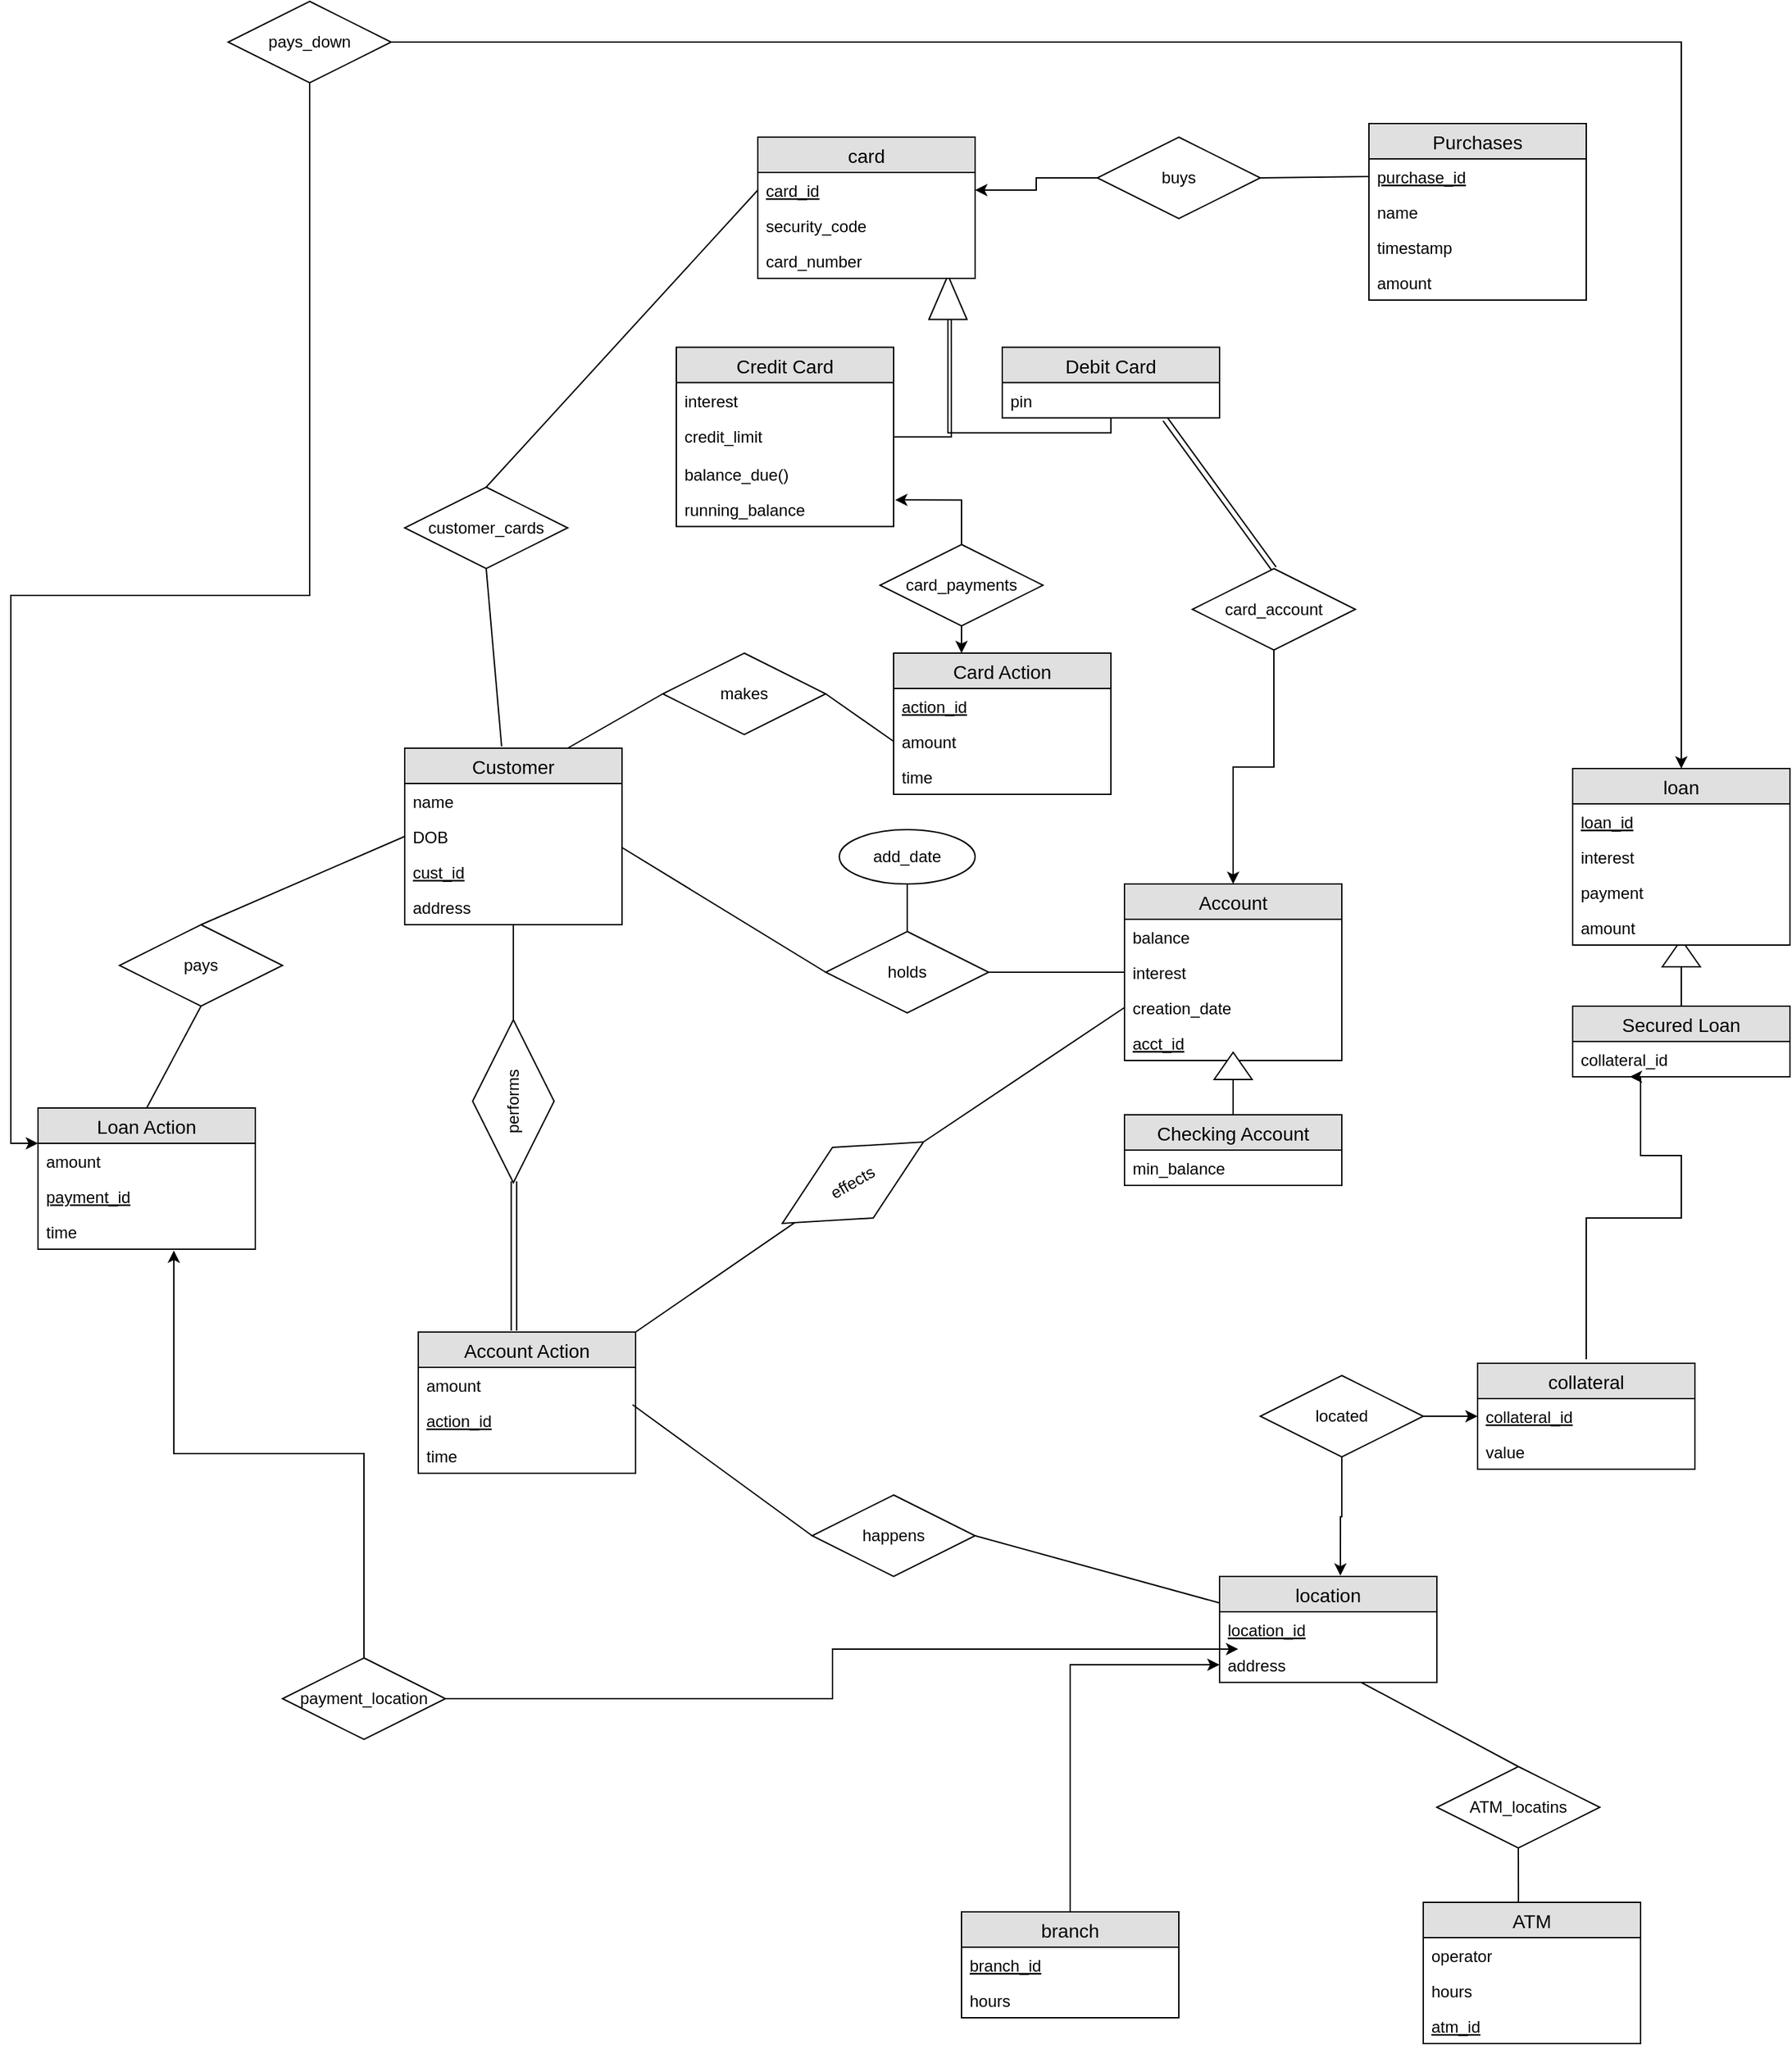 <mxfile version="12.9.1" type="device"><diagram id="ULP1GV55h6WaN9yrLXD4" name="Page-1"><mxGraphModel dx="1724" dy="2678" grid="1" gridSize="10" guides="1" tooltips="1" connect="1" arrows="1" fold="1" page="1" pageScale="1" pageWidth="1700" pageHeight="1700" math="0" shadow="0"><root><mxCell id="0"/><mxCell id="1" parent="0"/><mxCell id="tBGAs811UtVUooM4C4si-18" style="edgeStyle=orthogonalEdgeStyle;rounded=0;orthogonalLoop=1;jettySize=auto;html=1;entryX=0.718;entryY=0.588;entryDx=0;entryDy=0;entryPerimeter=0;" parent="1" source="tBGAs811UtVUooM4C4si-4" target="tBGAs811UtVUooM4C4si-17" edge="1"><mxGeometry relative="1" as="geometry"/></mxCell><mxCell id="tBGAs811UtVUooM4C4si-19" style="edgeStyle=orthogonalEdgeStyle;rounded=0;orthogonalLoop=1;jettySize=auto;html=1;entryX=0.5;entryY=0;entryDx=0;entryDy=0;" parent="1" source="tBGAs811UtVUooM4C4si-8" target="tBGAs811UtVUooM4C4si-17" edge="1"><mxGeometry relative="1" as="geometry"><Array as="points"><mxPoint x="970" y="-192.25"/><mxPoint x="970" y="-292.25"/></Array></mxGeometry></mxCell><mxCell id="WhyrXBfgQ5vfQ8hBfcUK-1" value="Customer" style="swimlane;fontStyle=0;childLayout=stackLayout;horizontal=1;startSize=26;fillColor=#e0e0e0;horizontalStack=0;resizeParent=1;resizeParentMax=0;resizeLast=0;collapsible=1;marginBottom=0;swimlaneFillColor=#ffffff;align=center;fontSize=14;" parent="1" vertex="1"><mxGeometry x="570" y="40" width="160" height="130" as="geometry"/></mxCell><mxCell id="WhyrXBfgQ5vfQ8hBfcUK-2" value="name" style="text;strokeColor=none;fillColor=none;spacingLeft=4;spacingRight=4;overflow=hidden;rotatable=0;points=[[0,0.5],[1,0.5]];portConstraint=eastwest;fontSize=12;" parent="WhyrXBfgQ5vfQ8hBfcUK-1" vertex="1"><mxGeometry y="26" width="160" height="26" as="geometry"/></mxCell><mxCell id="WhyrXBfgQ5vfQ8hBfcUK-3" value="DOB" style="text;strokeColor=none;fillColor=none;spacingLeft=4;spacingRight=4;overflow=hidden;rotatable=0;points=[[0,0.5],[1,0.5]];portConstraint=eastwest;fontSize=12;" parent="WhyrXBfgQ5vfQ8hBfcUK-1" vertex="1"><mxGeometry y="52" width="160" height="26" as="geometry"/></mxCell><mxCell id="WhyrXBfgQ5vfQ8hBfcUK-5" value="cust_id" style="text;strokeColor=none;fillColor=none;spacingLeft=4;spacingRight=4;overflow=hidden;rotatable=0;points=[[0,0.5],[1,0.5]];portConstraint=eastwest;fontSize=12;fontStyle=4" parent="WhyrXBfgQ5vfQ8hBfcUK-1" vertex="1"><mxGeometry y="78" width="160" height="26" as="geometry"/></mxCell><mxCell id="WhyrXBfgQ5vfQ8hBfcUK-4" value="address" style="text;strokeColor=none;fillColor=none;spacingLeft=4;spacingRight=4;overflow=hidden;rotatable=0;points=[[0,0.5],[1,0.5]];portConstraint=eastwest;fontSize=12;" parent="WhyrXBfgQ5vfQ8hBfcUK-1" vertex="1"><mxGeometry y="104" width="160" height="26" as="geometry"/></mxCell><mxCell id="WhyrXBfgQ5vfQ8hBfcUK-6" value="holds" style="shape=rhombus;perimeter=rhombusPerimeter;whiteSpace=wrap;html=1;align=center;" parent="1" vertex="1"><mxGeometry x="880" y="175" width="120" height="60" as="geometry"/></mxCell><mxCell id="WhyrXBfgQ5vfQ8hBfcUK-8" value="" style="endArrow=none;html=1;rounded=0;exitX=0.997;exitY=0.803;exitDx=0;exitDy=0;entryX=0;entryY=0.5;entryDx=0;entryDy=0;exitPerimeter=0;" parent="1" source="WhyrXBfgQ5vfQ8hBfcUK-3" target="WhyrXBfgQ5vfQ8hBfcUK-6" edge="1"><mxGeometry relative="1" as="geometry"><mxPoint x="660" y="205" as="sourcePoint"/><mxPoint x="720" y="320" as="targetPoint"/></mxGeometry></mxCell><mxCell id="WhyrXBfgQ5vfQ8hBfcUK-9" value="add_date" style="ellipse;whiteSpace=wrap;html=1;align=center;" parent="1" vertex="1"><mxGeometry x="890" y="100" width="100" height="40" as="geometry"/></mxCell><mxCell id="WhyrXBfgQ5vfQ8hBfcUK-10" value="" style="endArrow=none;html=1;rounded=0;exitX=0.5;exitY=0;exitDx=0;exitDy=0;entryX=0.5;entryY=1;entryDx=0;entryDy=0;" parent="1" source="WhyrXBfgQ5vfQ8hBfcUK-6" target="WhyrXBfgQ5vfQ8hBfcUK-9" edge="1"><mxGeometry relative="1" as="geometry"><mxPoint x="990" y="170" as="sourcePoint"/><mxPoint x="1150" y="170" as="targetPoint"/></mxGeometry></mxCell><mxCell id="WhyrXBfgQ5vfQ8hBfcUK-15" value="" style="endArrow=none;html=1;rounded=0;exitX=1;exitY=0.5;exitDx=0;exitDy=0;entryX=0;entryY=0.5;entryDx=0;entryDy=0;" parent="1" source="WhyrXBfgQ5vfQ8hBfcUK-6" target="WhyrXBfgQ5vfQ8hBfcUK-13" edge="1"><mxGeometry relative="1" as="geometry"><mxPoint x="980" y="260" as="sourcePoint"/><mxPoint x="1140" y="260" as="targetPoint"/></mxGeometry></mxCell><mxCell id="WhyrXBfgQ5vfQ8hBfcUK-11" value="Account" style="swimlane;fontStyle=0;childLayout=stackLayout;horizontal=1;startSize=26;fillColor=#e0e0e0;horizontalStack=0;resizeParent=1;resizeParentMax=0;resizeLast=0;collapsible=1;marginBottom=0;swimlaneFillColor=#ffffff;align=center;fontSize=14;" parent="1" vertex="1"><mxGeometry x="1100" y="140" width="160" height="130" as="geometry"/></mxCell><mxCell id="WhyrXBfgQ5vfQ8hBfcUK-12" value="balance" style="text;strokeColor=none;fillColor=none;spacingLeft=4;spacingRight=4;overflow=hidden;rotatable=0;points=[[0,0.5],[1,0.5]];portConstraint=eastwest;fontSize=12;" parent="WhyrXBfgQ5vfQ8hBfcUK-11" vertex="1"><mxGeometry y="26" width="160" height="26" as="geometry"/></mxCell><mxCell id="WhyrXBfgQ5vfQ8hBfcUK-13" value="interest" style="text;strokeColor=none;fillColor=none;spacingLeft=4;spacingRight=4;overflow=hidden;rotatable=0;points=[[0,0.5],[1,0.5]];portConstraint=eastwest;fontSize=12;" parent="WhyrXBfgQ5vfQ8hBfcUK-11" vertex="1"><mxGeometry y="52" width="160" height="26" as="geometry"/></mxCell><mxCell id="WhyrXBfgQ5vfQ8hBfcUK-16" value="creation_date" style="text;strokeColor=none;fillColor=none;spacingLeft=4;spacingRight=4;overflow=hidden;rotatable=0;points=[[0,0.5],[1,0.5]];portConstraint=eastwest;fontSize=12;" parent="WhyrXBfgQ5vfQ8hBfcUK-11" vertex="1"><mxGeometry y="78" width="160" height="26" as="geometry"/></mxCell><mxCell id="WhyrXBfgQ5vfQ8hBfcUK-14" value="acct_id" style="text;strokeColor=none;fillColor=none;spacingLeft=4;spacingRight=4;overflow=hidden;rotatable=0;points=[[0,0.5],[1,0.5]];portConstraint=eastwest;fontSize=12;fontStyle=4" parent="WhyrXBfgQ5vfQ8hBfcUK-11" vertex="1"><mxGeometry y="104" width="160" height="26" as="geometry"/></mxCell><mxCell id="WhyrXBfgQ5vfQ8hBfcUK-18" value="Checking Account" style="swimlane;fontStyle=0;childLayout=stackLayout;horizontal=1;startSize=26;fillColor=#e0e0e0;horizontalStack=0;resizeParent=1;resizeParentMax=0;resizeLast=0;collapsible=1;marginBottom=0;swimlaneFillColor=#ffffff;align=center;fontSize=14;" parent="1" vertex="1"><mxGeometry x="1100" y="310" width="160" height="52" as="geometry"/></mxCell><mxCell id="WhyrXBfgQ5vfQ8hBfcUK-19" value="min_balance" style="text;strokeColor=none;fillColor=none;spacingLeft=4;spacingRight=4;overflow=hidden;rotatable=0;points=[[0,0.5],[1,0.5]];portConstraint=eastwest;fontSize=12;" parent="WhyrXBfgQ5vfQ8hBfcUK-18" vertex="1"><mxGeometry y="26" width="160" height="26" as="geometry"/></mxCell><mxCell id="WhyrXBfgQ5vfQ8hBfcUK-22" value="" style="endArrow=none;html=1;rounded=0;exitX=0.5;exitY=0;exitDx=0;exitDy=0;entryX=0.501;entryY=0.975;entryDx=0;entryDy=0;entryPerimeter=0;" parent="1" source="WhyrXBfgQ5vfQ8hBfcUK-23" target="WhyrXBfgQ5vfQ8hBfcUK-14" edge="1"><mxGeometry relative="1" as="geometry"><mxPoint x="1170" y="290" as="sourcePoint"/><mxPoint x="1330" y="290" as="targetPoint"/></mxGeometry></mxCell><mxCell id="WhyrXBfgQ5vfQ8hBfcUK-24" value="" style="endArrow=none;html=1;rounded=0;exitX=0.5;exitY=0;exitDx=0;exitDy=0;entryX=1;entryY=0.5;entryDx=0;entryDy=0;" parent="1" source="WhyrXBfgQ5vfQ8hBfcUK-18" target="WhyrXBfgQ5vfQ8hBfcUK-23" edge="1"><mxGeometry relative="1" as="geometry"><mxPoint x="1180" y="310" as="sourcePoint"/><mxPoint x="1180.16" y="269.35" as="targetPoint"/></mxGeometry></mxCell><mxCell id="WhyrXBfgQ5vfQ8hBfcUK-23" value="" style="triangle;whiteSpace=wrap;html=1;rotation=-90;" parent="1" vertex="1"><mxGeometry x="1170" y="260" width="20" height="28" as="geometry"/></mxCell><mxCell id="WhyrXBfgQ5vfQ8hBfcUK-27" value="performs" style="shape=rhombus;perimeter=rhombusPerimeter;whiteSpace=wrap;html=1;align=center;rotation=-90;" parent="1" vertex="1"><mxGeometry x="590" y="270" width="120" height="60" as="geometry"/></mxCell><mxCell id="WhyrXBfgQ5vfQ8hBfcUK-28" value="" style="endArrow=none;html=1;rounded=0;exitX=1;exitY=0.5;exitDx=0;exitDy=0;" parent="1" source="WhyrXBfgQ5vfQ8hBfcUK-27" target="WhyrXBfgQ5vfQ8hBfcUK-4" edge="1"><mxGeometry relative="1" as="geometry"><mxPoint x="680" y="220" as="sourcePoint"/><mxPoint x="840" y="220" as="targetPoint"/></mxGeometry></mxCell><mxCell id="WhyrXBfgQ5vfQ8hBfcUK-29" value="" style="shape=link;html=1;" parent="1" edge="1"><mxGeometry width="50" height="50" relative="1" as="geometry"><mxPoint x="650.41" y="469" as="sourcePoint"/><mxPoint x="650.41" y="359" as="targetPoint"/><Array as="points"><mxPoint x="650.41" y="409"/></Array></mxGeometry></mxCell><mxCell id="WhyrXBfgQ5vfQ8hBfcUK-30" value="Account Action" style="swimlane;fontStyle=0;childLayout=stackLayout;horizontal=1;startSize=26;fillColor=#e0e0e0;horizontalStack=0;resizeParent=1;resizeParentMax=0;resizeLast=0;collapsible=1;marginBottom=0;swimlaneFillColor=#ffffff;align=center;fontSize=14;" parent="1" vertex="1"><mxGeometry x="580" y="470" width="160" height="104" as="geometry"/></mxCell><mxCell id="WhyrXBfgQ5vfQ8hBfcUK-31" value="amount" style="text;strokeColor=none;fillColor=none;spacingLeft=4;spacingRight=4;overflow=hidden;rotatable=0;points=[[0,0.5],[1,0.5]];portConstraint=eastwest;fontSize=12;" parent="WhyrXBfgQ5vfQ8hBfcUK-30" vertex="1"><mxGeometry y="26" width="160" height="26" as="geometry"/></mxCell><mxCell id="WhyrXBfgQ5vfQ8hBfcUK-32" value="action_id" style="text;strokeColor=none;fillColor=none;spacingLeft=4;spacingRight=4;overflow=hidden;rotatable=0;points=[[0,0.5],[1,0.5]];portConstraint=eastwest;fontSize=12;fontStyle=4" parent="WhyrXBfgQ5vfQ8hBfcUK-30" vertex="1"><mxGeometry y="52" width="160" height="26" as="geometry"/></mxCell><mxCell id="WhyrXBfgQ5vfQ8hBfcUK-33" value="time" style="text;strokeColor=none;fillColor=none;spacingLeft=4;spacingRight=4;overflow=hidden;rotatable=0;points=[[0,0.5],[1,0.5]];portConstraint=eastwest;fontSize=12;" parent="WhyrXBfgQ5vfQ8hBfcUK-30" vertex="1"><mxGeometry y="78" width="160" height="26" as="geometry"/></mxCell><mxCell id="WhyrXBfgQ5vfQ8hBfcUK-35" value="effects" style="shape=rhombus;perimeter=rhombusPerimeter;whiteSpace=wrap;html=1;align=center;rotation=-30;" parent="1" vertex="1"><mxGeometry x="840" y="330" width="120" height="60" as="geometry"/></mxCell><mxCell id="WhyrXBfgQ5vfQ8hBfcUK-37" value="" style="endArrow=none;html=1;rounded=0;exitX=1;exitY=0;exitDx=0;exitDy=0;" parent="1" source="WhyrXBfgQ5vfQ8hBfcUK-30" target="WhyrXBfgQ5vfQ8hBfcUK-35" edge="1"><mxGeometry relative="1" as="geometry"><mxPoint x="780" y="440" as="sourcePoint"/><mxPoint x="940" y="440" as="targetPoint"/></mxGeometry></mxCell><mxCell id="WhyrXBfgQ5vfQ8hBfcUK-38" value="" style="endArrow=none;html=1;rounded=0;entryX=0;entryY=0.5;entryDx=0;entryDy=0;exitX=1;exitY=0.5;exitDx=0;exitDy=0;" parent="1" source="WhyrXBfgQ5vfQ8hBfcUK-35" target="WhyrXBfgQ5vfQ8hBfcUK-16" edge="1"><mxGeometry relative="1" as="geometry"><mxPoint x="900" y="470" as="sourcePoint"/><mxPoint x="1060" y="470" as="targetPoint"/></mxGeometry></mxCell><mxCell id="WhyrXBfgQ5vfQ8hBfcUK-45" value="" style="triangle;whiteSpace=wrap;html=1;rotation=-90;" parent="1" vertex="1"><mxGeometry x="1500" y="177" width="20" height="28" as="geometry"/></mxCell><mxCell id="WhyrXBfgQ5vfQ8hBfcUK-43" value="Secured Loan" style="swimlane;fontStyle=0;childLayout=stackLayout;horizontal=1;startSize=26;fillColor=#e0e0e0;horizontalStack=0;resizeParent=1;resizeParentMax=0;resizeLast=0;collapsible=1;marginBottom=0;swimlaneFillColor=#ffffff;align=center;fontSize=14;" parent="1" vertex="1"><mxGeometry x="1430" y="230" width="160" height="52" as="geometry"/></mxCell><mxCell id="WhyrXBfgQ5vfQ8hBfcUK-44" value="collateral_id" style="text;strokeColor=none;fillColor=none;spacingLeft=4;spacingRight=4;overflow=hidden;rotatable=0;points=[[0,0.5],[1,0.5]];portConstraint=eastwest;fontSize=12;" parent="WhyrXBfgQ5vfQ8hBfcUK-43" vertex="1"><mxGeometry y="26" width="160" height="26" as="geometry"/></mxCell><mxCell id="WhyrXBfgQ5vfQ8hBfcUK-46" value="" style="endArrow=none;html=1;rounded=0;entryX=0;entryY=0.5;entryDx=0;entryDy=0;exitX=0.5;exitY=0;exitDx=0;exitDy=0;" parent="1" source="WhyrXBfgQ5vfQ8hBfcUK-43" target="WhyrXBfgQ5vfQ8hBfcUK-45" edge="1"><mxGeometry relative="1" as="geometry"><mxPoint x="1620" y="220" as="sourcePoint"/><mxPoint x="1780" y="220" as="targetPoint"/></mxGeometry></mxCell><mxCell id="WhyrXBfgQ5vfQ8hBfcUK-57" style="edgeStyle=orthogonalEdgeStyle;rounded=0;orthogonalLoop=1;jettySize=auto;html=1;entryX=0.263;entryY=1;entryDx=0;entryDy=0;entryPerimeter=0;" parent="1" target="WhyrXBfgQ5vfQ8hBfcUK-44" edge="1"><mxGeometry relative="1" as="geometry"><mxPoint x="1440" y="490" as="sourcePoint"/><mxPoint x="1490" y="310" as="targetPoint"/><Array as="points"><mxPoint x="1440" y="386"/><mxPoint x="1510" y="386"/><mxPoint x="1510" y="340"/><mxPoint x="1480" y="340"/><mxPoint x="1480" y="282"/></Array></mxGeometry></mxCell><mxCell id="WhyrXBfgQ5vfQ8hBfcUK-49" value="collateral" style="swimlane;fontStyle=0;childLayout=stackLayout;horizontal=1;startSize=26;fillColor=#e0e0e0;horizontalStack=0;resizeParent=1;resizeParentMax=0;resizeLast=0;collapsible=1;marginBottom=0;swimlaneFillColor=#ffffff;align=center;fontSize=14;" parent="1" vertex="1"><mxGeometry x="1360" y="493" width="160" height="78" as="geometry"/></mxCell><mxCell id="WhyrXBfgQ5vfQ8hBfcUK-50" value="collateral_id" style="text;strokeColor=none;fillColor=none;spacingLeft=4;spacingRight=4;overflow=hidden;rotatable=0;points=[[0,0.5],[1,0.5]];portConstraint=eastwest;fontSize=12;fontStyle=4" parent="WhyrXBfgQ5vfQ8hBfcUK-49" vertex="1"><mxGeometry y="26" width="160" height="26" as="geometry"/></mxCell><mxCell id="WhyrXBfgQ5vfQ8hBfcUK-51" value="value" style="text;strokeColor=none;fillColor=none;spacingLeft=4;spacingRight=4;overflow=hidden;rotatable=0;points=[[0,0.5],[1,0.5]];portConstraint=eastwest;fontSize=12;" parent="WhyrXBfgQ5vfQ8hBfcUK-49" vertex="1"><mxGeometry y="52" width="160" height="26" as="geometry"/></mxCell><mxCell id="WhyrXBfgQ5vfQ8hBfcUK-64" style="edgeStyle=orthogonalEdgeStyle;rounded=0;orthogonalLoop=1;jettySize=auto;html=1;entryX=0;entryY=0.5;entryDx=0;entryDy=0;" parent="1" source="WhyrXBfgQ5vfQ8hBfcUK-62" target="WhyrXBfgQ5vfQ8hBfcUK-50" edge="1"><mxGeometry relative="1" as="geometry"/></mxCell><mxCell id="WhyrXBfgQ5vfQ8hBfcUK-72" style="edgeStyle=orthogonalEdgeStyle;rounded=0;orthogonalLoop=1;jettySize=auto;html=1;entryX=0.556;entryY=-0.008;entryDx=0;entryDy=0;entryPerimeter=0;" parent="1" source="WhyrXBfgQ5vfQ8hBfcUK-62" target="WhyrXBfgQ5vfQ8hBfcUK-58" edge="1"><mxGeometry relative="1" as="geometry"/></mxCell><mxCell id="WhyrXBfgQ5vfQ8hBfcUK-62" value="located" style="shape=rhombus;perimeter=rhombusPerimeter;whiteSpace=wrap;html=1;align=center;" parent="1" vertex="1"><mxGeometry x="1200" y="502" width="120" height="60" as="geometry"/></mxCell><mxCell id="WhyrXBfgQ5vfQ8hBfcUK-39" value="loan" style="swimlane;fontStyle=0;childLayout=stackLayout;horizontal=1;startSize=26;fillColor=#e0e0e0;horizontalStack=0;resizeParent=1;resizeParentMax=0;resizeLast=0;collapsible=1;marginBottom=0;swimlaneFillColor=#ffffff;align=center;fontSize=14;" parent="1" vertex="1"><mxGeometry x="1430" y="55" width="160" height="130" as="geometry"/></mxCell><mxCell id="WhyrXBfgQ5vfQ8hBfcUK-40" value="loan_id" style="text;strokeColor=none;fillColor=none;spacingLeft=4;spacingRight=4;overflow=hidden;rotatable=0;points=[[0,0.5],[1,0.5]];portConstraint=eastwest;fontSize=12;fontStyle=4" parent="WhyrXBfgQ5vfQ8hBfcUK-39" vertex="1"><mxGeometry y="26" width="160" height="26" as="geometry"/></mxCell><mxCell id="WhyrXBfgQ5vfQ8hBfcUK-41" value="interest" style="text;strokeColor=none;fillColor=none;spacingLeft=4;spacingRight=4;overflow=hidden;rotatable=0;points=[[0,0.5],[1,0.5]];portConstraint=eastwest;fontSize=12;" parent="WhyrXBfgQ5vfQ8hBfcUK-39" vertex="1"><mxGeometry y="52" width="160" height="26" as="geometry"/></mxCell><mxCell id="WhyrXBfgQ5vfQ8hBfcUK-48" value="payment" style="text;strokeColor=none;fillColor=none;spacingLeft=4;spacingRight=4;overflow=hidden;rotatable=0;points=[[0,0.5],[1,0.5]];portConstraint=eastwest;fontSize=12;" parent="WhyrXBfgQ5vfQ8hBfcUK-39" vertex="1"><mxGeometry y="78" width="160" height="26" as="geometry"/></mxCell><mxCell id="WhyrXBfgQ5vfQ8hBfcUK-42" value="amount" style="text;strokeColor=none;fillColor=none;spacingLeft=4;spacingRight=4;overflow=hidden;rotatable=0;points=[[0,0.5],[1,0.5]];portConstraint=eastwest;fontSize=12;" parent="WhyrXBfgQ5vfQ8hBfcUK-39" vertex="1"><mxGeometry y="104" width="160" height="26" as="geometry"/></mxCell><mxCell id="WhyrXBfgQ5vfQ8hBfcUK-69" value="ATM_locatins" style="shape=rhombus;perimeter=rhombusPerimeter;whiteSpace=wrap;html=1;align=center;" parent="1" vertex="1"><mxGeometry x="1330" y="790" width="120" height="60" as="geometry"/></mxCell><mxCell id="WhyrXBfgQ5vfQ8hBfcUK-70" value="" style="endArrow=none;html=1;rounded=0;exitX=0.5;exitY=0;exitDx=0;exitDy=0;" parent="1" source="WhyrXBfgQ5vfQ8hBfcUK-69" target="WhyrXBfgQ5vfQ8hBfcUK-60" edge="1"><mxGeometry relative="1" as="geometry"><mxPoint x="1340" y="784" as="sourcePoint"/><mxPoint x="1500" y="784" as="targetPoint"/></mxGeometry></mxCell><mxCell id="WhyrXBfgQ5vfQ8hBfcUK-71" value="" style="endArrow=none;html=1;rounded=0;exitX=0.5;exitY=1;exitDx=0;exitDy=0;entryX=0.438;entryY=0;entryDx=0;entryDy=0;entryPerimeter=0;" parent="1" source="WhyrXBfgQ5vfQ8hBfcUK-69" target="WhyrXBfgQ5vfQ8hBfcUK-65" edge="1"><mxGeometry relative="1" as="geometry"><mxPoint x="1080" y="860" as="sourcePoint"/><mxPoint x="1240" y="860" as="targetPoint"/></mxGeometry></mxCell><mxCell id="WhyrXBfgQ5vfQ8hBfcUK-58" value="location" style="swimlane;fontStyle=0;childLayout=stackLayout;horizontal=1;startSize=26;fillColor=#e0e0e0;horizontalStack=0;resizeParent=1;resizeParentMax=0;resizeLast=0;collapsible=1;marginBottom=0;swimlaneFillColor=#ffffff;align=center;fontSize=14;" parent="1" vertex="1"><mxGeometry x="1170" y="650" width="160" height="78" as="geometry"/></mxCell><mxCell id="WhyrXBfgQ5vfQ8hBfcUK-59" value="location_id" style="text;strokeColor=none;fillColor=none;spacingLeft=4;spacingRight=4;overflow=hidden;rotatable=0;points=[[0,0.5],[1,0.5]];portConstraint=eastwest;fontSize=12;fontStyle=4" parent="WhyrXBfgQ5vfQ8hBfcUK-58" vertex="1"><mxGeometry y="26" width="160" height="26" as="geometry"/></mxCell><mxCell id="WhyrXBfgQ5vfQ8hBfcUK-60" value="address" style="text;strokeColor=none;fillColor=none;spacingLeft=4;spacingRight=4;overflow=hidden;rotatable=0;points=[[0,0.5],[1,0.5]];portConstraint=eastwest;fontSize=12;" parent="WhyrXBfgQ5vfQ8hBfcUK-58" vertex="1"><mxGeometry y="52" width="160" height="26" as="geometry"/></mxCell><mxCell id="WhyrXBfgQ5vfQ8hBfcUK-73" value="branch" style="swimlane;fontStyle=0;childLayout=stackLayout;horizontal=1;startSize=26;fillColor=#e0e0e0;horizontalStack=0;resizeParent=1;resizeParentMax=0;resizeLast=0;collapsible=1;marginBottom=0;swimlaneFillColor=#ffffff;align=center;fontSize=14;" parent="1" vertex="1"><mxGeometry x="980" y="897" width="160" height="78" as="geometry"/></mxCell><mxCell id="WhyrXBfgQ5vfQ8hBfcUK-74" value="branch_id" style="text;strokeColor=none;fillColor=none;spacingLeft=4;spacingRight=4;overflow=hidden;rotatable=0;points=[[0,0.5],[1,0.5]];portConstraint=eastwest;fontSize=12;fontStyle=4" parent="WhyrXBfgQ5vfQ8hBfcUK-73" vertex="1"><mxGeometry y="26" width="160" height="26" as="geometry"/></mxCell><mxCell id="WhyrXBfgQ5vfQ8hBfcUK-75" value="hours" style="text;strokeColor=none;fillColor=none;spacingLeft=4;spacingRight=4;overflow=hidden;rotatable=0;points=[[0,0.5],[1,0.5]];portConstraint=eastwest;fontSize=12;" parent="WhyrXBfgQ5vfQ8hBfcUK-73" vertex="1"><mxGeometry y="52" width="160" height="26" as="geometry"/></mxCell><mxCell id="WhyrXBfgQ5vfQ8hBfcUK-65" value="ATM" style="swimlane;fontStyle=0;childLayout=stackLayout;horizontal=1;startSize=26;fillColor=#e0e0e0;horizontalStack=0;resizeParent=1;resizeParentMax=0;resizeLast=0;collapsible=1;marginBottom=0;swimlaneFillColor=#ffffff;align=center;fontSize=14;" parent="1" vertex="1"><mxGeometry x="1320" y="890" width="160" height="104" as="geometry"/></mxCell><mxCell id="WhyrXBfgQ5vfQ8hBfcUK-66" value="operator" style="text;strokeColor=none;fillColor=none;spacingLeft=4;spacingRight=4;overflow=hidden;rotatable=0;points=[[0,0.5],[1,0.5]];portConstraint=eastwest;fontSize=12;" parent="WhyrXBfgQ5vfQ8hBfcUK-65" vertex="1"><mxGeometry y="26" width="160" height="26" as="geometry"/></mxCell><mxCell id="WhyrXBfgQ5vfQ8hBfcUK-67" value="hours" style="text;strokeColor=none;fillColor=none;spacingLeft=4;spacingRight=4;overflow=hidden;rotatable=0;points=[[0,0.5],[1,0.5]];portConstraint=eastwest;fontSize=12;" parent="WhyrXBfgQ5vfQ8hBfcUK-65" vertex="1"><mxGeometry y="52" width="160" height="26" as="geometry"/></mxCell><mxCell id="WhyrXBfgQ5vfQ8hBfcUK-68" value="atm_id" style="text;strokeColor=none;fillColor=none;spacingLeft=4;spacingRight=4;overflow=hidden;rotatable=0;points=[[0,0.5],[1,0.5]];portConstraint=eastwest;fontSize=12;fontStyle=4" parent="WhyrXBfgQ5vfQ8hBfcUK-65" vertex="1"><mxGeometry y="78" width="160" height="26" as="geometry"/></mxCell><mxCell id="WhyrXBfgQ5vfQ8hBfcUK-78" style="edgeStyle=orthogonalEdgeStyle;rounded=0;orthogonalLoop=1;jettySize=auto;html=1;exitX=0.5;exitY=0;exitDx=0;exitDy=0;" parent="1" source="WhyrXBfgQ5vfQ8hBfcUK-73" target="WhyrXBfgQ5vfQ8hBfcUK-60" edge="1"><mxGeometry relative="1" as="geometry"><mxPoint x="1140" y="790" as="sourcePoint"/></mxGeometry></mxCell><mxCell id="WhyrXBfgQ5vfQ8hBfcUK-80" value="happens" style="shape=rhombus;perimeter=rhombusPerimeter;whiteSpace=wrap;html=1;align=center;" parent="1" vertex="1"><mxGeometry x="870" y="590" width="120" height="60" as="geometry"/></mxCell><mxCell id="WhyrXBfgQ5vfQ8hBfcUK-81" value="" style="endArrow=none;html=1;rounded=0;exitX=0.986;exitY=0.057;exitDx=0;exitDy=0;exitPerimeter=0;entryX=0;entryY=0.5;entryDx=0;entryDy=0;" parent="1" source="WhyrXBfgQ5vfQ8hBfcUK-32" target="WhyrXBfgQ5vfQ8hBfcUK-80" edge="1"><mxGeometry relative="1" as="geometry"><mxPoint x="720" y="620" as="sourcePoint"/><mxPoint x="880" y="620" as="targetPoint"/></mxGeometry></mxCell><mxCell id="WhyrXBfgQ5vfQ8hBfcUK-82" value="" style="endArrow=none;html=1;rounded=0;exitX=1;exitY=0.5;exitDx=0;exitDy=0;entryX=0;entryY=0.25;entryDx=0;entryDy=0;" parent="1" source="WhyrXBfgQ5vfQ8hBfcUK-80" target="WhyrXBfgQ5vfQ8hBfcUK-58" edge="1"><mxGeometry relative="1" as="geometry"><mxPoint x="850" y="720" as="sourcePoint"/><mxPoint x="1010" y="720" as="targetPoint"/></mxGeometry></mxCell><mxCell id="WhyrXBfgQ5vfQ8hBfcUK-83" value="Loan Action" style="swimlane;fontStyle=0;childLayout=stackLayout;horizontal=1;startSize=26;fillColor=#e0e0e0;horizontalStack=0;resizeParent=1;resizeParentMax=0;resizeLast=0;collapsible=1;marginBottom=0;swimlaneFillColor=#ffffff;align=center;fontSize=14;" parent="1" vertex="1"><mxGeometry x="300" y="305" width="160" height="104" as="geometry"/></mxCell><mxCell id="WhyrXBfgQ5vfQ8hBfcUK-84" value="amount" style="text;strokeColor=none;fillColor=none;spacingLeft=4;spacingRight=4;overflow=hidden;rotatable=0;points=[[0,0.5],[1,0.5]];portConstraint=eastwest;fontSize=12;" parent="WhyrXBfgQ5vfQ8hBfcUK-83" vertex="1"><mxGeometry y="26" width="160" height="26" as="geometry"/></mxCell><mxCell id="WhyrXBfgQ5vfQ8hBfcUK-85" value="payment_id" style="text;strokeColor=none;fillColor=none;spacingLeft=4;spacingRight=4;overflow=hidden;rotatable=0;points=[[0,0.5],[1,0.5]];portConstraint=eastwest;fontSize=12;fontStyle=4" parent="WhyrXBfgQ5vfQ8hBfcUK-83" vertex="1"><mxGeometry y="52" width="160" height="26" as="geometry"/></mxCell><mxCell id="WhyrXBfgQ5vfQ8hBfcUK-86" value="time" style="text;strokeColor=none;fillColor=none;spacingLeft=4;spacingRight=4;overflow=hidden;rotatable=0;points=[[0,0.5],[1,0.5]];portConstraint=eastwest;fontSize=12;" parent="WhyrXBfgQ5vfQ8hBfcUK-83" vertex="1"><mxGeometry y="78" width="160" height="26" as="geometry"/></mxCell><mxCell id="WhyrXBfgQ5vfQ8hBfcUK-87" value="pays" style="shape=rhombus;perimeter=rhombusPerimeter;whiteSpace=wrap;html=1;align=center;" parent="1" vertex="1"><mxGeometry x="360" y="170" width="120" height="60" as="geometry"/></mxCell><mxCell id="WhyrXBfgQ5vfQ8hBfcUK-88" value="" style="endArrow=none;html=1;rounded=0;exitX=0.5;exitY=1;exitDx=0;exitDy=0;entryX=0.5;entryY=0;entryDx=0;entryDy=0;" parent="1" source="WhyrXBfgQ5vfQ8hBfcUK-87" target="WhyrXBfgQ5vfQ8hBfcUK-83" edge="1"><mxGeometry relative="1" as="geometry"><mxPoint x="190" y="260" as="sourcePoint"/><mxPoint x="350" y="260" as="targetPoint"/></mxGeometry></mxCell><mxCell id="WhyrXBfgQ5vfQ8hBfcUK-89" value="" style="endArrow=none;html=1;rounded=0;exitX=0.5;exitY=0;exitDx=0;exitDy=0;entryX=0;entryY=0.5;entryDx=0;entryDy=0;" parent="1" source="WhyrXBfgQ5vfQ8hBfcUK-87" target="WhyrXBfgQ5vfQ8hBfcUK-3" edge="1"><mxGeometry relative="1" as="geometry"><mxPoint x="400" y="100" as="sourcePoint"/><mxPoint x="560" y="100" as="targetPoint"/></mxGeometry></mxCell><mxCell id="WhyrXBfgQ5vfQ8hBfcUK-96" style="edgeStyle=orthogonalEdgeStyle;rounded=0;orthogonalLoop=1;jettySize=auto;html=1;entryX=0.625;entryY=1.038;entryDx=0;entryDy=0;entryPerimeter=0;" parent="1" source="WhyrXBfgQ5vfQ8hBfcUK-94" target="WhyrXBfgQ5vfQ8hBfcUK-86" edge="1"><mxGeometry relative="1" as="geometry"/></mxCell><mxCell id="WhyrXBfgQ5vfQ8hBfcUK-97" style="edgeStyle=orthogonalEdgeStyle;rounded=0;orthogonalLoop=1;jettySize=auto;html=1;entryX=0.086;entryY=0.057;entryDx=0;entryDy=0;entryPerimeter=0;" parent="1" source="WhyrXBfgQ5vfQ8hBfcUK-94" target="WhyrXBfgQ5vfQ8hBfcUK-60" edge="1"><mxGeometry relative="1" as="geometry"/></mxCell><mxCell id="WhyrXBfgQ5vfQ8hBfcUK-94" value="payment_location" style="shape=rhombus;perimeter=rhombusPerimeter;whiteSpace=wrap;html=1;align=center;" parent="1" vertex="1"><mxGeometry x="480" y="710" width="120" height="60" as="geometry"/></mxCell><mxCell id="tBGAs811UtVUooM4C4si-1" style="edgeStyle=orthogonalEdgeStyle;rounded=0;orthogonalLoop=1;jettySize=auto;html=1;entryX=0;entryY=0.25;entryDx=0;entryDy=0;" parent="1" source="WhyrXBfgQ5vfQ8hBfcUK-98" target="WhyrXBfgQ5vfQ8hBfcUK-83" edge="1"><mxGeometry relative="1" as="geometry"/></mxCell><mxCell id="tBGAs811UtVUooM4C4si-2" style="edgeStyle=orthogonalEdgeStyle;rounded=0;orthogonalLoop=1;jettySize=auto;html=1;entryX=0.5;entryY=0;entryDx=0;entryDy=0;" parent="1" source="WhyrXBfgQ5vfQ8hBfcUK-98" target="WhyrXBfgQ5vfQ8hBfcUK-39" edge="1"><mxGeometry relative="1" as="geometry"/></mxCell><mxCell id="WhyrXBfgQ5vfQ8hBfcUK-98" value="pays_down" style="shape=rhombus;perimeter=rhombusPerimeter;whiteSpace=wrap;html=1;align=center;" parent="1" vertex="1"><mxGeometry x="440" y="-510" width="120" height="60" as="geometry"/></mxCell><mxCell id="WhyrXBfgQ5vfQ8hBfcUK-105" value="customer_cards" style="shape=rhombus;perimeter=rhombusPerimeter;whiteSpace=wrap;html=1;align=center;" parent="1" vertex="1"><mxGeometry x="570" y="-152.25" width="120" height="60" as="geometry"/></mxCell><mxCell id="WhyrXBfgQ5vfQ8hBfcUK-106" value="" style="endArrow=none;html=1;rounded=0;exitX=0.446;exitY=-0.01;exitDx=0;exitDy=0;exitPerimeter=0;entryX=0.5;entryY=1;entryDx=0;entryDy=0;" parent="1" source="WhyrXBfgQ5vfQ8hBfcUK-1" target="WhyrXBfgQ5vfQ8hBfcUK-105" edge="1"><mxGeometry relative="1" as="geometry"><mxPoint x="640" as="sourcePoint"/><mxPoint x="800" as="targetPoint"/></mxGeometry></mxCell><mxCell id="WhyrXBfgQ5vfQ8hBfcUK-107" value="" style="endArrow=none;html=1;rounded=0;exitX=0.5;exitY=0;exitDx=0;exitDy=0;entryX=0;entryY=0.5;entryDx=0;entryDy=0;" parent="1" source="WhyrXBfgQ5vfQ8hBfcUK-105" target="WhyrXBfgQ5vfQ8hBfcUK-102" edge="1"><mxGeometry relative="1" as="geometry"><mxPoint x="710" y="-130" as="sourcePoint"/><mxPoint x="870" y="-130" as="targetPoint"/></mxGeometry></mxCell><mxCell id="tBGAs811UtVUooM4C4si-17" value="" style="triangle;whiteSpace=wrap;html=1;rotation=-90;" parent="1" vertex="1"><mxGeometry x="953.75" y="-306" width="32.5" height="28" as="geometry"/></mxCell><mxCell id="tBGAs811UtVUooM4C4si-25" style="edgeStyle=orthogonalEdgeStyle;rounded=0;orthogonalLoop=1;jettySize=auto;html=1;" parent="1" source="tBGAs811UtVUooM4C4si-22" target="WhyrXBfgQ5vfQ8hBfcUK-11" edge="1"><mxGeometry relative="1" as="geometry"/></mxCell><mxCell id="tBGAs811UtVUooM4C4si-22" value="card_account" style="shape=rhombus;perimeter=rhombusPerimeter;whiteSpace=wrap;html=1;align=center;" parent="1" vertex="1"><mxGeometry x="1150" y="-92.25" width="120" height="60" as="geometry"/></mxCell><mxCell id="tBGAs811UtVUooM4C4si-23" value="" style="shape=link;html=1;entryX=0.75;entryY=1.038;entryDx=0;entryDy=0;entryPerimeter=0;exitX=0.5;exitY=0;exitDx=0;exitDy=0;" parent="1" source="tBGAs811UtVUooM4C4si-22" target="tBGAs811UtVUooM4C4si-9" edge="1"><mxGeometry width="50" height="50" relative="1" as="geometry"><mxPoint x="1190" y="-122.25" as="sourcePoint"/><mxPoint x="1240" y="-172.25" as="targetPoint"/></mxGeometry></mxCell><mxCell id="WhyrXBfgQ5vfQ8hBfcUK-101" value="card" style="swimlane;fontStyle=0;childLayout=stackLayout;horizontal=1;startSize=26;fillColor=#e0e0e0;horizontalStack=0;resizeParent=1;resizeParentMax=0;resizeLast=0;collapsible=1;marginBottom=0;swimlaneFillColor=#ffffff;align=center;fontSize=14;" parent="1" vertex="1"><mxGeometry x="830" y="-410" width="160" height="104" as="geometry"/></mxCell><mxCell id="WhyrXBfgQ5vfQ8hBfcUK-102" value="card_id" style="text;strokeColor=none;fillColor=none;spacingLeft=4;spacingRight=4;overflow=hidden;rotatable=0;points=[[0,0.5],[1,0.5]];portConstraint=eastwest;fontSize=12;fontStyle=4" parent="WhyrXBfgQ5vfQ8hBfcUK-101" vertex="1"><mxGeometry y="26" width="160" height="26" as="geometry"/></mxCell><mxCell id="WhyrXBfgQ5vfQ8hBfcUK-103" value="security_code" style="text;strokeColor=none;fillColor=none;spacingLeft=4;spacingRight=4;overflow=hidden;rotatable=0;points=[[0,0.5],[1,0.5]];portConstraint=eastwest;fontSize=12;" parent="WhyrXBfgQ5vfQ8hBfcUK-101" vertex="1"><mxGeometry y="52" width="160" height="26" as="geometry"/></mxCell><mxCell id="WhyrXBfgQ5vfQ8hBfcUK-104" value="card_number" style="text;strokeColor=none;fillColor=none;spacingLeft=4;spacingRight=4;overflow=hidden;rotatable=0;points=[[0,0.5],[1,0.5]];portConstraint=eastwest;fontSize=12;" parent="WhyrXBfgQ5vfQ8hBfcUK-101" vertex="1"><mxGeometry y="78" width="160" height="26" as="geometry"/></mxCell><mxCell id="tBGAs811UtVUooM4C4si-4" value="Credit Card" style="swimlane;fontStyle=0;childLayout=stackLayout;horizontal=1;startSize=26;fillColor=#e0e0e0;horizontalStack=0;resizeParent=1;resizeParentMax=0;resizeLast=0;collapsible=1;marginBottom=0;swimlaneFillColor=#ffffff;align=center;fontSize=14;" parent="1" vertex="1"><mxGeometry x="770" y="-255.25" width="160" height="132" as="geometry"/></mxCell><mxCell id="tBGAs811UtVUooM4C4si-5" value="interest" style="text;strokeColor=none;fillColor=none;spacingLeft=4;spacingRight=4;overflow=hidden;rotatable=0;points=[[0,0.5],[1,0.5]];portConstraint=eastwest;fontSize=12;" parent="tBGAs811UtVUooM4C4si-4" vertex="1"><mxGeometry y="26" width="160" height="26" as="geometry"/></mxCell><mxCell id="tBGAs811UtVUooM4C4si-6" value="credit_limit" style="text;strokeColor=none;fillColor=none;spacingLeft=4;spacingRight=4;overflow=hidden;rotatable=0;points=[[0,0.5],[1,0.5]];portConstraint=eastwest;fontSize=12;" parent="tBGAs811UtVUooM4C4si-4" vertex="1"><mxGeometry y="52" width="160" height="28" as="geometry"/></mxCell><mxCell id="tBGAs811UtVUooM4C4si-21" value="balance_due()" style="text;strokeColor=none;fillColor=none;spacingLeft=4;spacingRight=4;overflow=hidden;rotatable=0;points=[[0,0.5],[1,0.5]];portConstraint=eastwest;fontSize=12;" parent="tBGAs811UtVUooM4C4si-4" vertex="1"><mxGeometry y="80" width="160" height="26" as="geometry"/></mxCell><mxCell id="tBGAs811UtVUooM4C4si-7" value="running_balance" style="text;strokeColor=none;fillColor=none;spacingLeft=4;spacingRight=4;overflow=hidden;rotatable=0;points=[[0,0.5],[1,0.5]];portConstraint=eastwest;fontSize=12;" parent="tBGAs811UtVUooM4C4si-4" vertex="1"><mxGeometry y="106" width="160" height="26" as="geometry"/></mxCell><mxCell id="tBGAs811UtVUooM4C4si-8" value="Debit Card" style="swimlane;fontStyle=0;childLayout=stackLayout;horizontal=1;startSize=26;fillColor=#e0e0e0;horizontalStack=0;resizeParent=1;resizeParentMax=0;resizeLast=0;collapsible=1;marginBottom=0;swimlaneFillColor=#ffffff;align=center;fontSize=14;" parent="1" vertex="1"><mxGeometry x="1010" y="-255.25" width="160" height="52" as="geometry"/></mxCell><mxCell id="tBGAs811UtVUooM4C4si-9" value="pin" style="text;strokeColor=none;fillColor=none;spacingLeft=4;spacingRight=4;overflow=hidden;rotatable=0;points=[[0,0.5],[1,0.5]];portConstraint=eastwest;fontSize=12;" parent="tBGAs811UtVUooM4C4si-8" vertex="1"><mxGeometry y="26" width="160" height="26" as="geometry"/></mxCell><mxCell id="tBGAs811UtVUooM4C4si-32" value="makes" style="shape=rhombus;perimeter=rhombusPerimeter;whiteSpace=wrap;html=1;align=center;" parent="1" vertex="1"><mxGeometry x="760" y="-30" width="120" height="60" as="geometry"/></mxCell><mxCell id="tBGAs811UtVUooM4C4si-33" value="" style="endArrow=none;html=1;rounded=0;exitX=0.75;exitY=0;exitDx=0;exitDy=0;entryX=0;entryY=0.5;entryDx=0;entryDy=0;" parent="1" source="WhyrXBfgQ5vfQ8hBfcUK-1" target="tBGAs811UtVUooM4C4si-32" edge="1"><mxGeometry relative="1" as="geometry"><mxPoint x="790" y="60" as="sourcePoint"/><mxPoint x="950" y="60" as="targetPoint"/></mxGeometry></mxCell><mxCell id="tBGAs811UtVUooM4C4si-34" value="" style="endArrow=none;html=1;rounded=0;exitX=1;exitY=0.5;exitDx=0;exitDy=0;entryX=0;entryY=0.5;entryDx=0;entryDy=0;" parent="1" source="tBGAs811UtVUooM4C4si-32" target="tBGAs811UtVUooM4C4si-30" edge="1"><mxGeometry relative="1" as="geometry"><mxPoint x="850" y="60" as="sourcePoint"/><mxPoint x="1010" y="60" as="targetPoint"/></mxGeometry></mxCell><mxCell id="tBGAs811UtVUooM4C4si-28" value="Card Action" style="swimlane;fontStyle=0;childLayout=stackLayout;horizontal=1;startSize=26;fillColor=#e0e0e0;horizontalStack=0;resizeParent=1;resizeParentMax=0;resizeLast=0;collapsible=1;marginBottom=0;swimlaneFillColor=#ffffff;align=center;fontSize=14;" parent="1" vertex="1"><mxGeometry x="930" y="-30" width="160" height="104" as="geometry"/></mxCell><mxCell id="tBGAs811UtVUooM4C4si-29" value="action_id" style="text;strokeColor=none;fillColor=none;spacingLeft=4;spacingRight=4;overflow=hidden;rotatable=0;points=[[0,0.5],[1,0.5]];portConstraint=eastwest;fontSize=12;fontStyle=4" parent="tBGAs811UtVUooM4C4si-28" vertex="1"><mxGeometry y="26" width="160" height="26" as="geometry"/></mxCell><mxCell id="tBGAs811UtVUooM4C4si-30" value="amount" style="text;strokeColor=none;fillColor=none;spacingLeft=4;spacingRight=4;overflow=hidden;rotatable=0;points=[[0,0.5],[1,0.5]];portConstraint=eastwest;fontSize=12;" parent="tBGAs811UtVUooM4C4si-28" vertex="1"><mxGeometry y="52" width="160" height="26" as="geometry"/></mxCell><mxCell id="tBGAs811UtVUooM4C4si-37" value="time" style="text;strokeColor=none;fillColor=none;spacingLeft=4;spacingRight=4;overflow=hidden;rotatable=0;points=[[0,0.5],[1,0.5]];portConstraint=eastwest;fontSize=12;" parent="tBGAs811UtVUooM4C4si-28" vertex="1"><mxGeometry y="78" width="160" height="26" as="geometry"/></mxCell><mxCell id="tBGAs811UtVUooM4C4si-40" style="edgeStyle=orthogonalEdgeStyle;rounded=0;orthogonalLoop=1;jettySize=auto;html=1;entryX=1.007;entryY=0.247;entryDx=0;entryDy=0;entryPerimeter=0;" parent="1" source="tBGAs811UtVUooM4C4si-38" target="tBGAs811UtVUooM4C4si-7" edge="1"><mxGeometry relative="1" as="geometry"/></mxCell><mxCell id="tBGAs811UtVUooM4C4si-42" style="edgeStyle=orthogonalEdgeStyle;rounded=0;orthogonalLoop=1;jettySize=auto;html=1;entryX=0.313;entryY=0;entryDx=0;entryDy=0;entryPerimeter=0;" parent="1" source="tBGAs811UtVUooM4C4si-38" target="tBGAs811UtVUooM4C4si-28" edge="1"><mxGeometry relative="1" as="geometry"/></mxCell><mxCell id="tBGAs811UtVUooM4C4si-38" value="card_payments" style="shape=rhombus;perimeter=rhombusPerimeter;whiteSpace=wrap;html=1;align=center;" parent="1" vertex="1"><mxGeometry x="920" y="-110" width="120" height="60" as="geometry"/></mxCell><mxCell id="tBGAs811UtVUooM4C4si-43" value="Purchases" style="swimlane;fontStyle=0;childLayout=stackLayout;horizontal=1;startSize=26;fillColor=#e0e0e0;horizontalStack=0;resizeParent=1;resizeParentMax=0;resizeLast=0;collapsible=1;marginBottom=0;swimlaneFillColor=#ffffff;align=center;fontSize=14;" parent="1" vertex="1"><mxGeometry x="1280" y="-420" width="160" height="130" as="geometry"/></mxCell><mxCell id="tBGAs811UtVUooM4C4si-44" value="purchase_id" style="text;strokeColor=none;fillColor=none;spacingLeft=4;spacingRight=4;overflow=hidden;rotatable=0;points=[[0,0.5],[1,0.5]];portConstraint=eastwest;fontSize=12;fontStyle=4" parent="tBGAs811UtVUooM4C4si-43" vertex="1"><mxGeometry y="26" width="160" height="26" as="geometry"/></mxCell><mxCell id="tBGAs811UtVUooM4C4si-45" value="name" style="text;strokeColor=none;fillColor=none;spacingLeft=4;spacingRight=4;overflow=hidden;rotatable=0;points=[[0,0.5],[1,0.5]];portConstraint=eastwest;fontSize=12;" parent="tBGAs811UtVUooM4C4si-43" vertex="1"><mxGeometry y="52" width="160" height="26" as="geometry"/></mxCell><mxCell id="tBGAs811UtVUooM4C4si-52" value="timestamp" style="text;strokeColor=none;fillColor=none;spacingLeft=4;spacingRight=4;overflow=hidden;rotatable=0;points=[[0,0.5],[1,0.5]];portConstraint=eastwest;fontSize=12;" parent="tBGAs811UtVUooM4C4si-43" vertex="1"><mxGeometry y="78" width="160" height="26" as="geometry"/></mxCell><mxCell id="tBGAs811UtVUooM4C4si-46" value="amount" style="text;strokeColor=none;fillColor=none;spacingLeft=4;spacingRight=4;overflow=hidden;rotatable=0;points=[[0,0.5],[1,0.5]];portConstraint=eastwest;fontSize=12;" parent="tBGAs811UtVUooM4C4si-43" vertex="1"><mxGeometry y="104" width="160" height="26" as="geometry"/></mxCell><mxCell id="tBGAs811UtVUooM4C4si-50" style="edgeStyle=orthogonalEdgeStyle;rounded=0;orthogonalLoop=1;jettySize=auto;html=1;" parent="1" source="tBGAs811UtVUooM4C4si-47" target="WhyrXBfgQ5vfQ8hBfcUK-102" edge="1"><mxGeometry relative="1" as="geometry"/></mxCell><mxCell id="tBGAs811UtVUooM4C4si-47" value="buys" style="shape=rhombus;perimeter=rhombusPerimeter;whiteSpace=wrap;html=1;align=center;" parent="1" vertex="1"><mxGeometry x="1080" y="-410" width="120" height="60" as="geometry"/></mxCell><mxCell id="uWs_WzbL3EEenw7pVYkG-1" value="" style="endArrow=none;html=1;exitX=1;exitY=0.5;exitDx=0;exitDy=0;entryX=0;entryY=0.5;entryDx=0;entryDy=0;" edge="1" parent="1" source="tBGAs811UtVUooM4C4si-47" target="tBGAs811UtVUooM4C4si-44"><mxGeometry width="50" height="50" relative="1" as="geometry"><mxPoint x="780" y="-70" as="sourcePoint"/><mxPoint x="830" y="-120" as="targetPoint"/></mxGeometry></mxCell></root></mxGraphModel></diagram></mxfile>